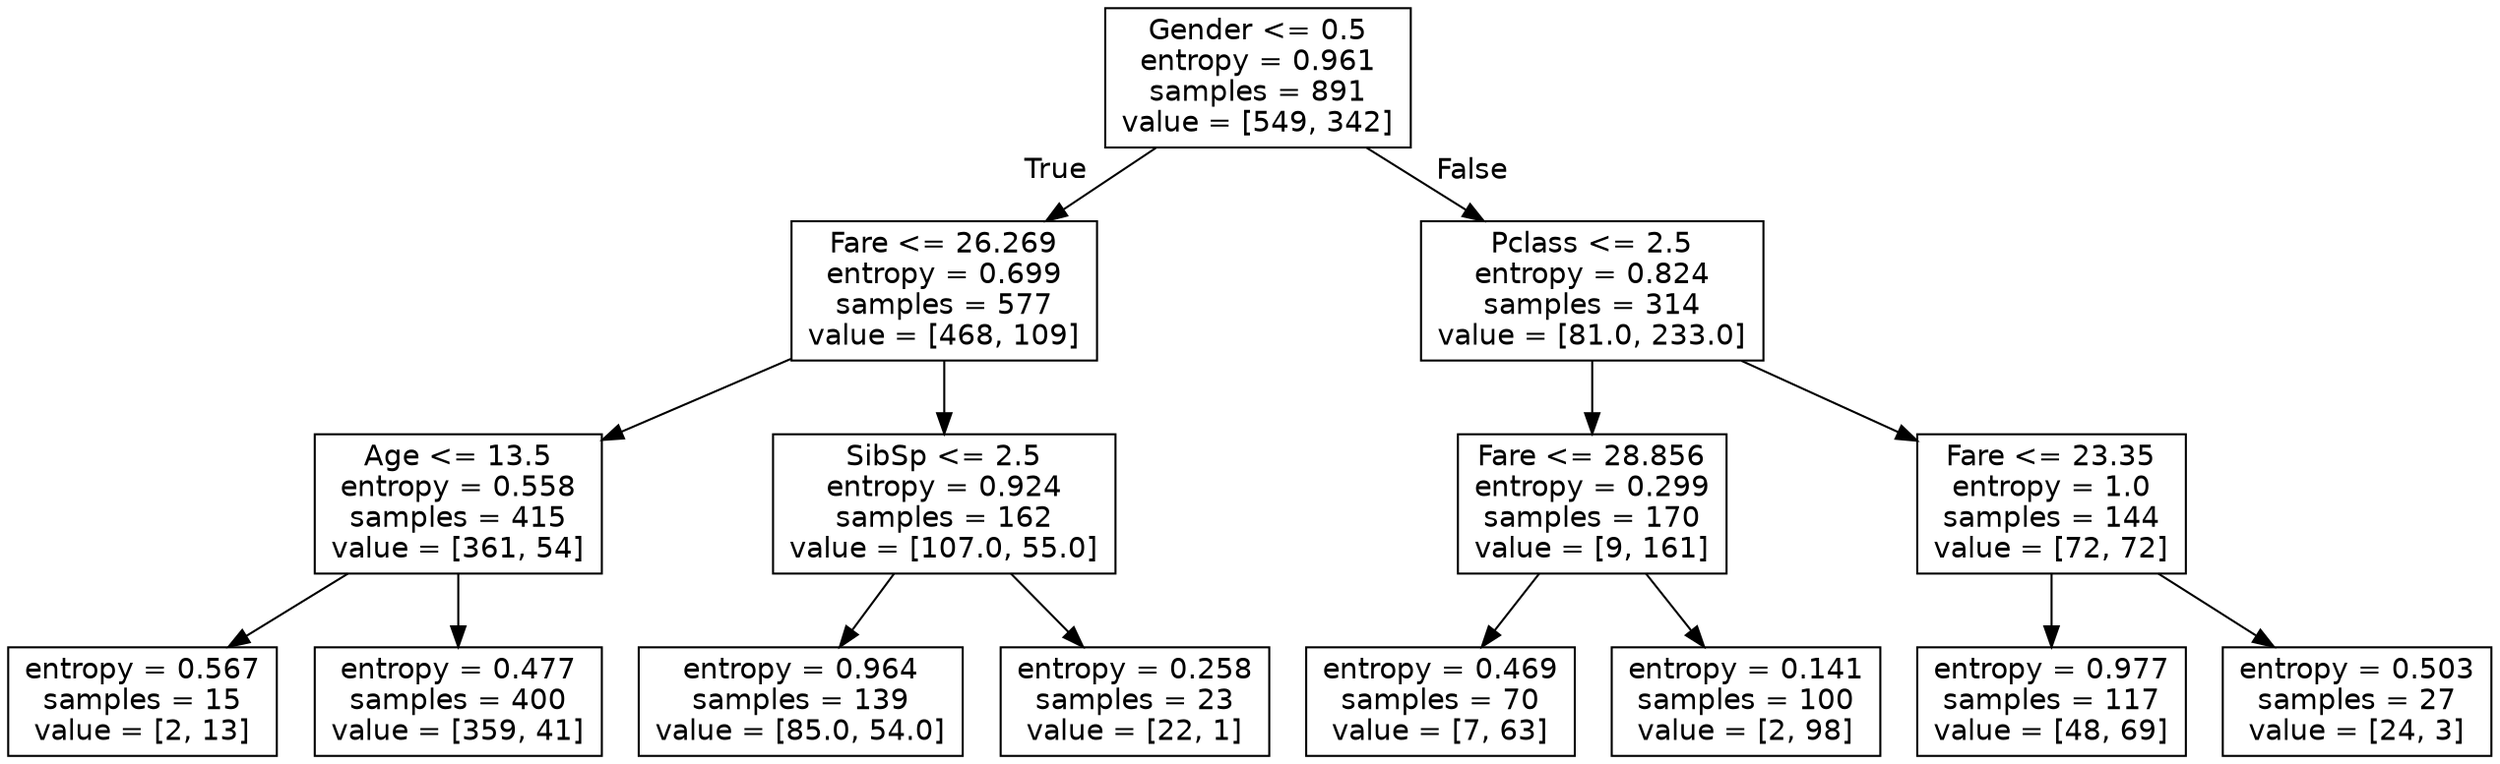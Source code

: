 digraph Tree {
node [shape=box, fontname="helvetica"] ;
edge [fontname="helvetica"] ;
0 [label="Gender <= 0.5\nentropy = 0.961\nsamples = 891\nvalue = [549, 342]"] ;
1 [label="Fare <= 26.269\nentropy = 0.699\nsamples = 577\nvalue = [468, 109]"] ;
0 -> 1 [labeldistance=2.5, labelangle=45, headlabel="True"] ;
2 [label="Age <= 13.5\nentropy = 0.558\nsamples = 415\nvalue = [361, 54]"] ;
1 -> 2 ;
3 [label="entropy = 0.567\nsamples = 15\nvalue = [2, 13]"] ;
2 -> 3 ;
4 [label="entropy = 0.477\nsamples = 400\nvalue = [359, 41]"] ;
2 -> 4 ;
5 [label="SibSp <= 2.5\nentropy = 0.924\nsamples = 162\nvalue = [107.0, 55.0]"] ;
1 -> 5 ;
6 [label="entropy = 0.964\nsamples = 139\nvalue = [85.0, 54.0]"] ;
5 -> 6 ;
7 [label="entropy = 0.258\nsamples = 23\nvalue = [22, 1]"] ;
5 -> 7 ;
8 [label="Pclass <= 2.5\nentropy = 0.824\nsamples = 314\nvalue = [81.0, 233.0]"] ;
0 -> 8 [labeldistance=2.5, labelangle=-45, headlabel="False"] ;
9 [label="Fare <= 28.856\nentropy = 0.299\nsamples = 170\nvalue = [9, 161]"] ;
8 -> 9 ;
10 [label="entropy = 0.469\nsamples = 70\nvalue = [7, 63]"] ;
9 -> 10 ;
11 [label="entropy = 0.141\nsamples = 100\nvalue = [2, 98]"] ;
9 -> 11 ;
12 [label="Fare <= 23.35\nentropy = 1.0\nsamples = 144\nvalue = [72, 72]"] ;
8 -> 12 ;
13 [label="entropy = 0.977\nsamples = 117\nvalue = [48, 69]"] ;
12 -> 13 ;
14 [label="entropy = 0.503\nsamples = 27\nvalue = [24, 3]"] ;
12 -> 14 ;
}